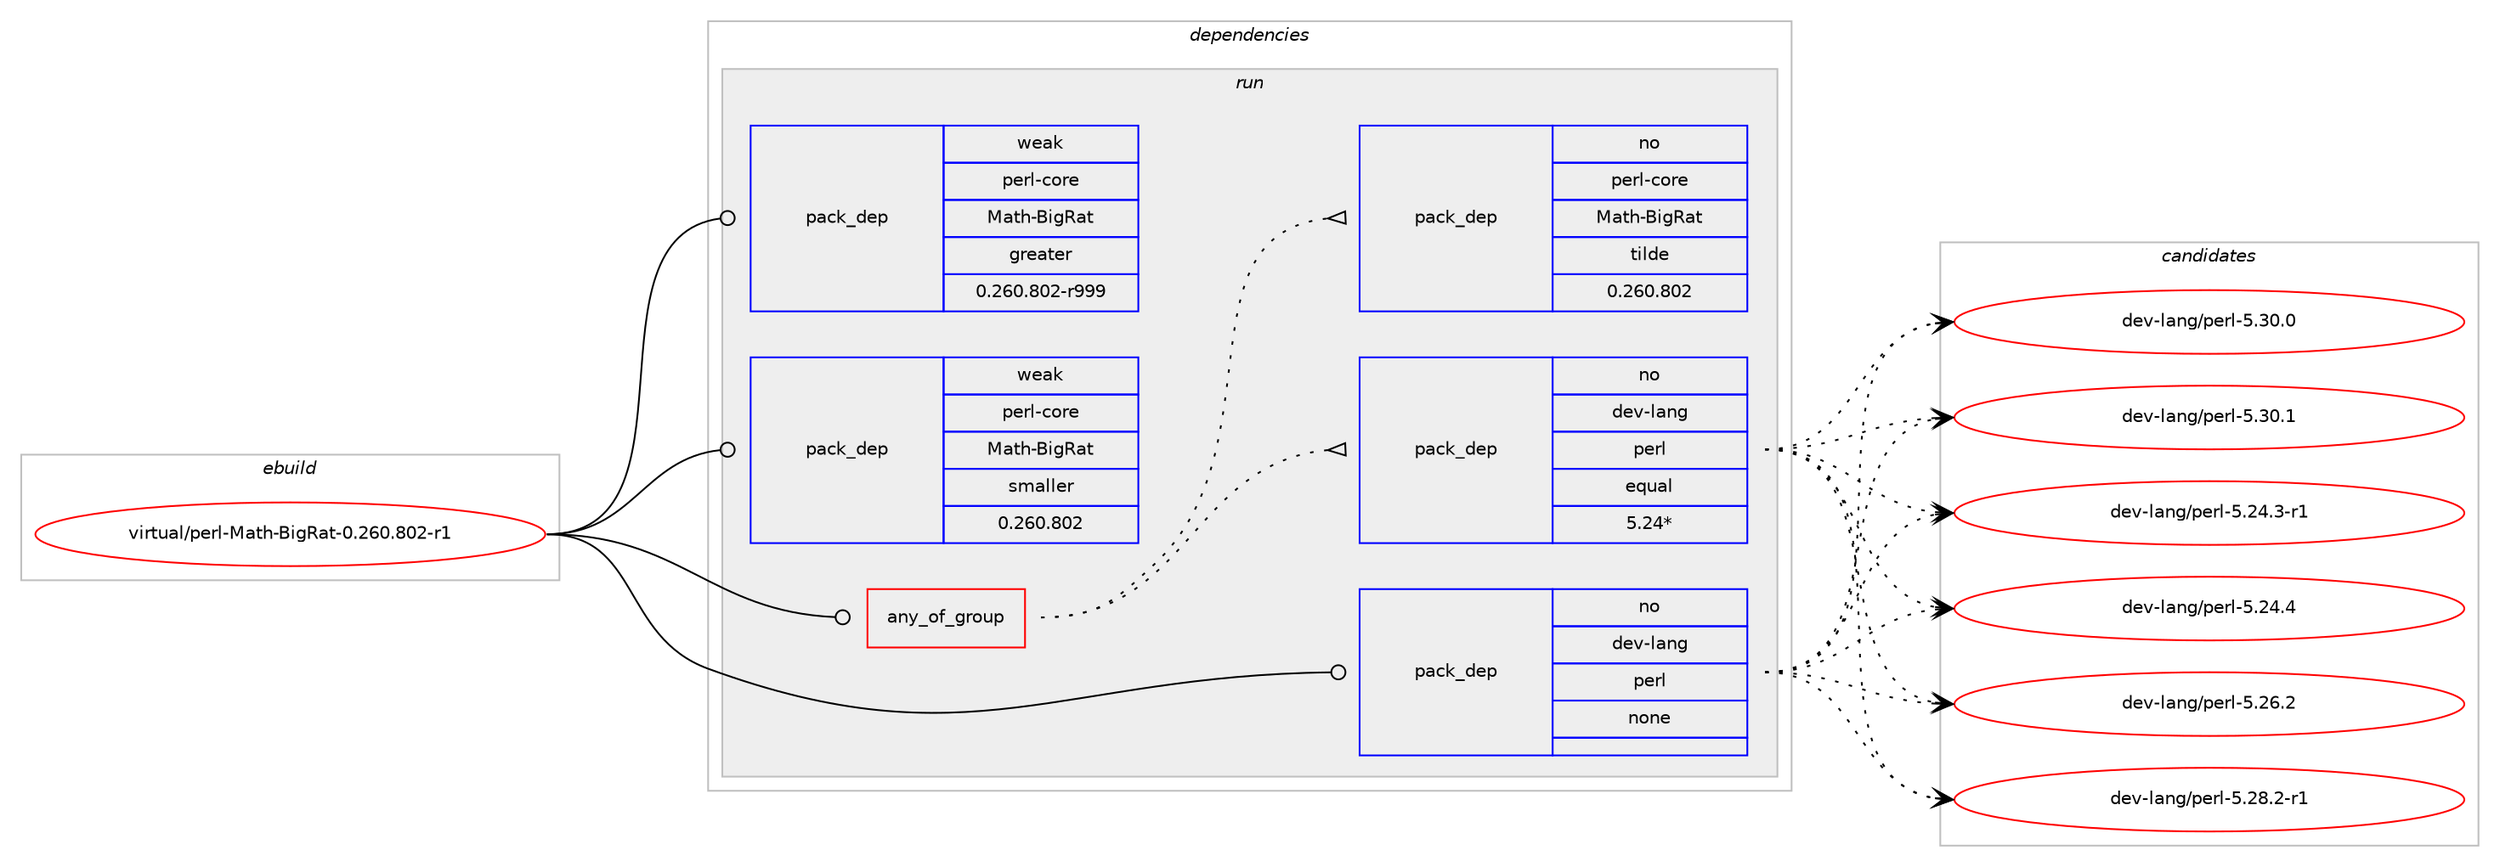digraph prolog {

# *************
# Graph options
# *************

newrank=true;
concentrate=true;
compound=true;
graph [rankdir=LR,fontname=Helvetica,fontsize=10,ranksep=1.5];#, ranksep=2.5, nodesep=0.2];
edge  [arrowhead=vee];
node  [fontname=Helvetica,fontsize=10];

# **********
# The ebuild
# **********

subgraph cluster_leftcol {
color=gray;
rank=same;
label=<<i>ebuild</i>>;
id [label="virtual/perl-Math-BigRat-0.260.802-r1", color=red, width=4, href="../virtual/perl-Math-BigRat-0.260.802-r1.svg"];
}

# ****************
# The dependencies
# ****************

subgraph cluster_midcol {
color=gray;
label=<<i>dependencies</i>>;
subgraph cluster_compile {
fillcolor="#eeeeee";
style=filled;
label=<<i>compile</i>>;
}
subgraph cluster_compileandrun {
fillcolor="#eeeeee";
style=filled;
label=<<i>compile and run</i>>;
}
subgraph cluster_run {
fillcolor="#eeeeee";
style=filled;
label=<<i>run</i>>;
subgraph any15503 {
dependency901477 [label=<<TABLE BORDER="0" CELLBORDER="1" CELLSPACING="0" CELLPADDING="4"><TR><TD CELLPADDING="10">any_of_group</TD></TR></TABLE>>, shape=none, color=red];subgraph pack669023 {
dependency901478 [label=<<TABLE BORDER="0" CELLBORDER="1" CELLSPACING="0" CELLPADDING="4" WIDTH="220"><TR><TD ROWSPAN="6" CELLPADDING="30">pack_dep</TD></TR><TR><TD WIDTH="110">no</TD></TR><TR><TD>dev-lang</TD></TR><TR><TD>perl</TD></TR><TR><TD>equal</TD></TR><TR><TD>5.24*</TD></TR></TABLE>>, shape=none, color=blue];
}
dependency901477:e -> dependency901478:w [weight=20,style="dotted",arrowhead="oinv"];
subgraph pack669024 {
dependency901479 [label=<<TABLE BORDER="0" CELLBORDER="1" CELLSPACING="0" CELLPADDING="4" WIDTH="220"><TR><TD ROWSPAN="6" CELLPADDING="30">pack_dep</TD></TR><TR><TD WIDTH="110">no</TD></TR><TR><TD>perl-core</TD></TR><TR><TD>Math-BigRat</TD></TR><TR><TD>tilde</TD></TR><TR><TD>0.260.802</TD></TR></TABLE>>, shape=none, color=blue];
}
dependency901477:e -> dependency901479:w [weight=20,style="dotted",arrowhead="oinv"];
}
id:e -> dependency901477:w [weight=20,style="solid",arrowhead="odot"];
subgraph pack669025 {
dependency901480 [label=<<TABLE BORDER="0" CELLBORDER="1" CELLSPACING="0" CELLPADDING="4" WIDTH="220"><TR><TD ROWSPAN="6" CELLPADDING="30">pack_dep</TD></TR><TR><TD WIDTH="110">no</TD></TR><TR><TD>dev-lang</TD></TR><TR><TD>perl</TD></TR><TR><TD>none</TD></TR><TR><TD></TD></TR></TABLE>>, shape=none, color=blue];
}
id:e -> dependency901480:w [weight=20,style="solid",arrowhead="odot"];
subgraph pack669026 {
dependency901481 [label=<<TABLE BORDER="0" CELLBORDER="1" CELLSPACING="0" CELLPADDING="4" WIDTH="220"><TR><TD ROWSPAN="6" CELLPADDING="30">pack_dep</TD></TR><TR><TD WIDTH="110">weak</TD></TR><TR><TD>perl-core</TD></TR><TR><TD>Math-BigRat</TD></TR><TR><TD>greater</TD></TR><TR><TD>0.260.802-r999</TD></TR></TABLE>>, shape=none, color=blue];
}
id:e -> dependency901481:w [weight=20,style="solid",arrowhead="odot"];
subgraph pack669027 {
dependency901482 [label=<<TABLE BORDER="0" CELLBORDER="1" CELLSPACING="0" CELLPADDING="4" WIDTH="220"><TR><TD ROWSPAN="6" CELLPADDING="30">pack_dep</TD></TR><TR><TD WIDTH="110">weak</TD></TR><TR><TD>perl-core</TD></TR><TR><TD>Math-BigRat</TD></TR><TR><TD>smaller</TD></TR><TR><TD>0.260.802</TD></TR></TABLE>>, shape=none, color=blue];
}
id:e -> dependency901482:w [weight=20,style="solid",arrowhead="odot"];
}
}

# **************
# The candidates
# **************

subgraph cluster_choices {
rank=same;
color=gray;
label=<<i>candidates</i>>;

subgraph choice669023 {
color=black;
nodesep=1;
choice100101118451089711010347112101114108455346505246514511449 [label="dev-lang/perl-5.24.3-r1", color=red, width=4,href="../dev-lang/perl-5.24.3-r1.svg"];
choice10010111845108971101034711210111410845534650524652 [label="dev-lang/perl-5.24.4", color=red, width=4,href="../dev-lang/perl-5.24.4.svg"];
choice10010111845108971101034711210111410845534650544650 [label="dev-lang/perl-5.26.2", color=red, width=4,href="../dev-lang/perl-5.26.2.svg"];
choice100101118451089711010347112101114108455346505646504511449 [label="dev-lang/perl-5.28.2-r1", color=red, width=4,href="../dev-lang/perl-5.28.2-r1.svg"];
choice10010111845108971101034711210111410845534651484648 [label="dev-lang/perl-5.30.0", color=red, width=4,href="../dev-lang/perl-5.30.0.svg"];
choice10010111845108971101034711210111410845534651484649 [label="dev-lang/perl-5.30.1", color=red, width=4,href="../dev-lang/perl-5.30.1.svg"];
dependency901478:e -> choice100101118451089711010347112101114108455346505246514511449:w [style=dotted,weight="100"];
dependency901478:e -> choice10010111845108971101034711210111410845534650524652:w [style=dotted,weight="100"];
dependency901478:e -> choice10010111845108971101034711210111410845534650544650:w [style=dotted,weight="100"];
dependency901478:e -> choice100101118451089711010347112101114108455346505646504511449:w [style=dotted,weight="100"];
dependency901478:e -> choice10010111845108971101034711210111410845534651484648:w [style=dotted,weight="100"];
dependency901478:e -> choice10010111845108971101034711210111410845534651484649:w [style=dotted,weight="100"];
}
subgraph choice669024 {
color=black;
nodesep=1;
}
subgraph choice669025 {
color=black;
nodesep=1;
choice100101118451089711010347112101114108455346505246514511449 [label="dev-lang/perl-5.24.3-r1", color=red, width=4,href="../dev-lang/perl-5.24.3-r1.svg"];
choice10010111845108971101034711210111410845534650524652 [label="dev-lang/perl-5.24.4", color=red, width=4,href="../dev-lang/perl-5.24.4.svg"];
choice10010111845108971101034711210111410845534650544650 [label="dev-lang/perl-5.26.2", color=red, width=4,href="../dev-lang/perl-5.26.2.svg"];
choice100101118451089711010347112101114108455346505646504511449 [label="dev-lang/perl-5.28.2-r1", color=red, width=4,href="../dev-lang/perl-5.28.2-r1.svg"];
choice10010111845108971101034711210111410845534651484648 [label="dev-lang/perl-5.30.0", color=red, width=4,href="../dev-lang/perl-5.30.0.svg"];
choice10010111845108971101034711210111410845534651484649 [label="dev-lang/perl-5.30.1", color=red, width=4,href="../dev-lang/perl-5.30.1.svg"];
dependency901480:e -> choice100101118451089711010347112101114108455346505246514511449:w [style=dotted,weight="100"];
dependency901480:e -> choice10010111845108971101034711210111410845534650524652:w [style=dotted,weight="100"];
dependency901480:e -> choice10010111845108971101034711210111410845534650544650:w [style=dotted,weight="100"];
dependency901480:e -> choice100101118451089711010347112101114108455346505646504511449:w [style=dotted,weight="100"];
dependency901480:e -> choice10010111845108971101034711210111410845534651484648:w [style=dotted,weight="100"];
dependency901480:e -> choice10010111845108971101034711210111410845534651484649:w [style=dotted,weight="100"];
}
subgraph choice669026 {
color=black;
nodesep=1;
}
subgraph choice669027 {
color=black;
nodesep=1;
}
}

}
